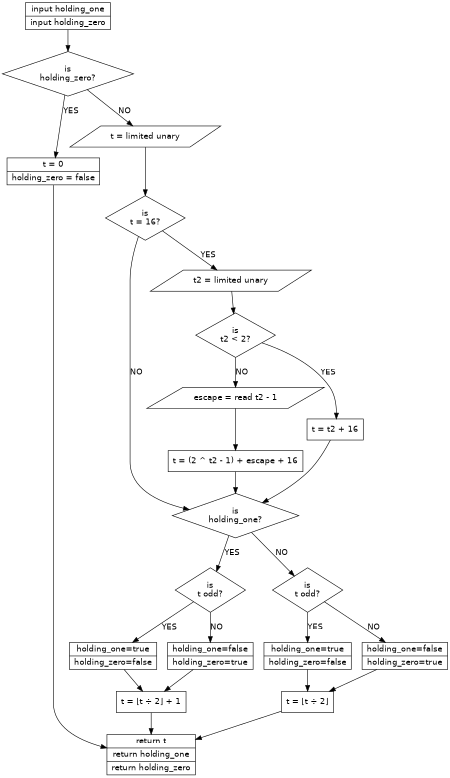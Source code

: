 digraph wavpack_residual {
  node [fontname="DejaVuSans"];
  edge [fontname="DejaVuSans"];
  size = "3,9";
  margin ="0";
  init [shape=record,label="{input holding_one|input holding_zero}"];
  done [shape=record,label="{return t|return holding_one|return holding_zero}"];

  init -> test_holding_zero;
  test_holding_zero -> yes_holding_zero [label="YES"];
  test_holding_zero -> read_t [label="NO"];
  read_t -> test_t_16;
  test_t_16 -> test_holding_one [label="NO"];

  test_holding_one -> y_h_o_test_t [label="YES"];
  test_holding_one -> n_h_o_test_t [label="NO"];

  y_h_o_test_t -> y_h_o_yes_t_odd_update_holding [label="YES"];
  y_h_o_test_t -> y_h_o_yes_t_even_update_holding [label="NO"];
  y_h_o_yes_t_odd_update_holding -> y_h_o_update_t;
  y_h_o_yes_t_even_update_holding -> y_h_o_update_t;

  n_h_o_test_t -> n_h_o_yes_t_odd_update_holding [label="YES"];
  n_h_o_test_t -> n_h_o_yes_t_even_update_holding [label="NO"];
  n_h_o_yes_t_odd_update_holding -> n_h_o_update_t;
  n_h_o_yes_t_even_update_holding -> n_h_o_update_t;

  test_t_16 -> read_t2 [label="YES"];
  read_t2 -> test_t2;
  test_t2 -> read_escape [label="NO"];
  test_t2 -> t_inc_t2 [label="YES"];
  t_inc_t2 -> test_holding_one;
  read_escape -> t_inc_escape;
  t_inc_escape -> test_holding_one;


  test_holding_zero [shape=diamond,label="is\nholding_zero?"];
  yes_holding_zero [shape=record,label="{t = 0|holding_zero = false}"];
  read_t [shape=parallelogram,label="t = limited unary"];
  test_t_16 [shape=diamond,label="is\nt = 16?"];

  read_t2 [shape=parallelogram,label="t2 = limited unary"];
  test_t2 [shape=diamond,label="is\nt2 < 2?"];
  t_inc_t2 [shape=box,label="t = t2 + 16"];
  read_escape [shape=parallelogram,label="escape = read t2 - 1"];
  t_inc_escape [shape=box,label="t = (2 ^ t2 - 1) + escape + 16"];

  test_holding_one [shape=diamond,label="is\nholding_one?"];

  y_h_o_test_t [shape=diamond,label="is\nt odd?"];
  y_h_o_yes_t_odd_update_holding [shape=record,label="{holding_one=true|holding_zero=false}"];
  y_h_o_yes_t_even_update_holding [shape=record,label="{holding_one=false|holding_zero=true}"];
  y_h_o_update_t [shape=box,label="t = ⌊t ÷ 2⌋ + 1"];

  n_h_o_test_t [shape=diamond,label="is\nt odd?"];
  n_h_o_yes_t_odd_update_holding [shape=record,label="{holding_one=true|holding_zero=false}"];
  n_h_o_yes_t_even_update_holding [shape=record,label="{holding_one=false|holding_zero=true}"];
  n_h_o_update_t [shape=box,label="t = ⌊t ÷ 2⌋"];

  y_h_o_update_t -> done;
  n_h_o_update_t -> done;
  yes_holding_zero -> done;
}